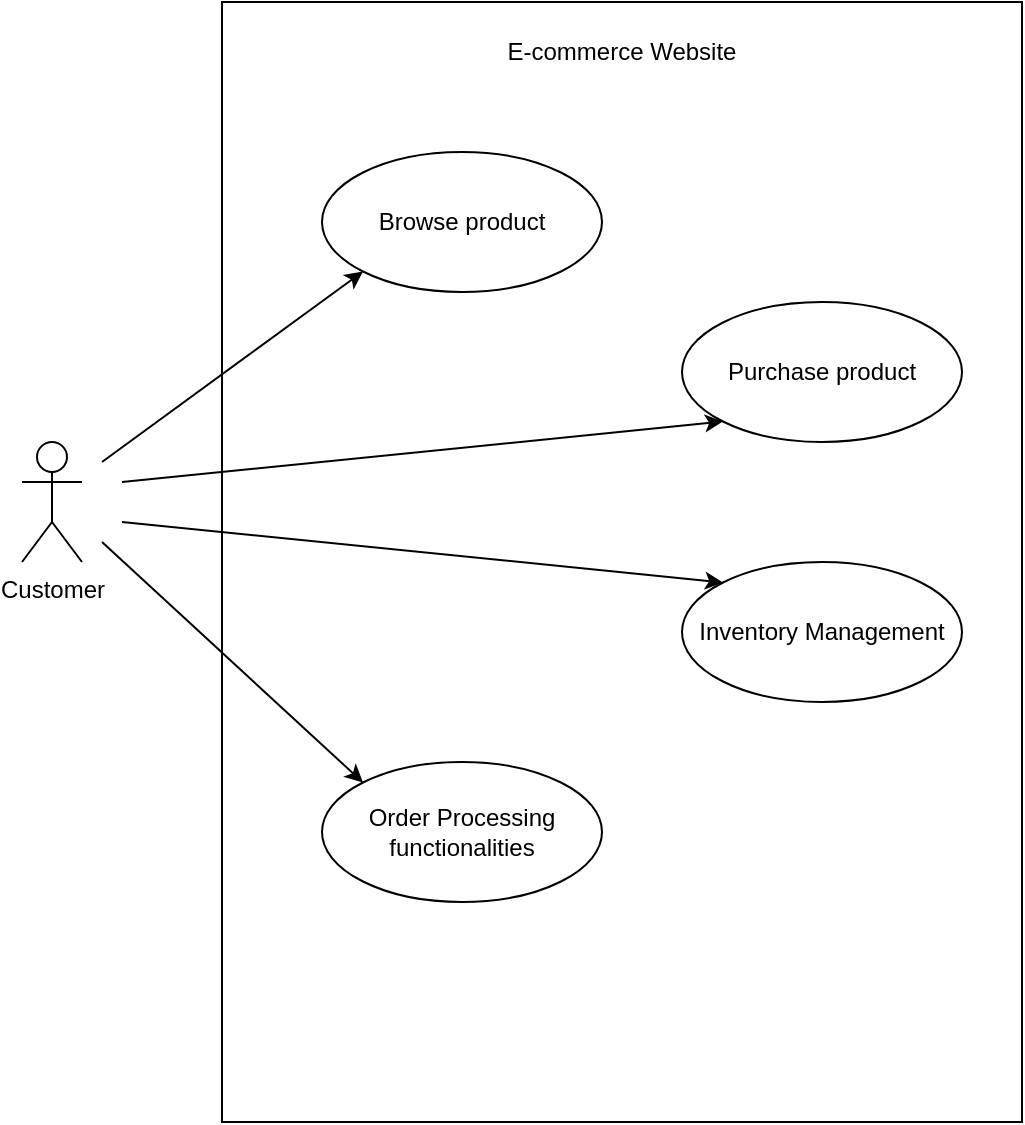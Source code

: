 <mxfile>
    <diagram id="JzJcmNxt4EW3JwsUu-of" name="Page-1">
        <mxGraphModel dx="632" dy="682" grid="1" gridSize="10" guides="1" tooltips="1" connect="1" arrows="1" fold="1" page="1" pageScale="1" pageWidth="1100" pageHeight="850" math="0" shadow="0">
            <root>
                <mxCell id="0"/>
                <mxCell id="1" parent="0"/>
                <mxCell id="2" value="" style="html=1;" vertex="1" parent="1">
                    <mxGeometry x="350" y="120" width="400" height="560" as="geometry"/>
                </mxCell>
                <mxCell id="3" value="Customer" style="shape=umlActor;verticalLabelPosition=bottom;verticalAlign=top;html=1;" vertex="1" parent="1">
                    <mxGeometry x="250" y="340" width="30" height="60" as="geometry"/>
                </mxCell>
                <mxCell id="4" value="E-commerce Website" style="text;html=1;strokeColor=none;fillColor=none;align=center;verticalAlign=middle;whiteSpace=wrap;rounded=0;" vertex="1" parent="1">
                    <mxGeometry x="470" y="130" width="160" height="30" as="geometry"/>
                </mxCell>
                <mxCell id="6" value="Browse product" style="ellipse;whiteSpace=wrap;html=1;" vertex="1" parent="1">
                    <mxGeometry x="400" y="195" width="140" height="70" as="geometry"/>
                </mxCell>
                <mxCell id="7" value="Purchase product" style="ellipse;whiteSpace=wrap;html=1;" vertex="1" parent="1">
                    <mxGeometry x="580" y="270" width="140" height="70" as="geometry"/>
                </mxCell>
                <mxCell id="8" value="Inventory Management" style="ellipse;whiteSpace=wrap;html=1;" vertex="1" parent="1">
                    <mxGeometry x="580" y="400" width="140" height="70" as="geometry"/>
                </mxCell>
                <mxCell id="9" value="Order Processing functionalities" style="ellipse;whiteSpace=wrap;html=1;" vertex="1" parent="1">
                    <mxGeometry x="400" y="500" width="140" height="70" as="geometry"/>
                </mxCell>
                <mxCell id="10" value="" style="endArrow=classic;html=1;entryX=0;entryY=1;entryDx=0;entryDy=0;" edge="1" parent="1" target="6">
                    <mxGeometry width="50" height="50" relative="1" as="geometry">
                        <mxPoint x="290" y="350" as="sourcePoint"/>
                        <mxPoint x="540" y="330" as="targetPoint"/>
                    </mxGeometry>
                </mxCell>
                <mxCell id="11" value="" style="endArrow=classic;html=1;entryX=0;entryY=1;entryDx=0;entryDy=0;" edge="1" parent="1" target="7">
                    <mxGeometry width="50" height="50" relative="1" as="geometry">
                        <mxPoint x="300" y="360" as="sourcePoint"/>
                        <mxPoint x="540" y="330" as="targetPoint"/>
                    </mxGeometry>
                </mxCell>
                <mxCell id="12" value="" style="endArrow=classic;html=1;entryX=0;entryY=0;entryDx=0;entryDy=0;" edge="1" parent="1" target="8">
                    <mxGeometry width="50" height="50" relative="1" as="geometry">
                        <mxPoint x="300" y="380" as="sourcePoint"/>
                        <mxPoint x="540" y="330" as="targetPoint"/>
                    </mxGeometry>
                </mxCell>
                <mxCell id="13" value="" style="endArrow=classic;html=1;entryX=0;entryY=0;entryDx=0;entryDy=0;" edge="1" parent="1" target="9">
                    <mxGeometry width="50" height="50" relative="1" as="geometry">
                        <mxPoint x="290" y="390" as="sourcePoint"/>
                        <mxPoint x="540" y="330" as="targetPoint"/>
                    </mxGeometry>
                </mxCell>
            </root>
        </mxGraphModel>
    </diagram>
</mxfile>